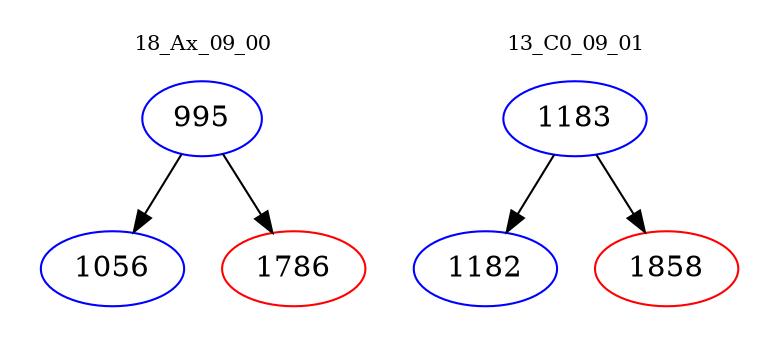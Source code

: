 digraph{
subgraph cluster_0 {
color = white
label = "18_Ax_09_00";
fontsize=10;
T0_995 [label="995", color="blue"]
T0_995 -> T0_1056 [color="black"]
T0_1056 [label="1056", color="blue"]
T0_995 -> T0_1786 [color="black"]
T0_1786 [label="1786", color="red"]
}
subgraph cluster_1 {
color = white
label = "13_C0_09_01";
fontsize=10;
T1_1183 [label="1183", color="blue"]
T1_1183 -> T1_1182 [color="black"]
T1_1182 [label="1182", color="blue"]
T1_1183 -> T1_1858 [color="black"]
T1_1858 [label="1858", color="red"]
}
}
